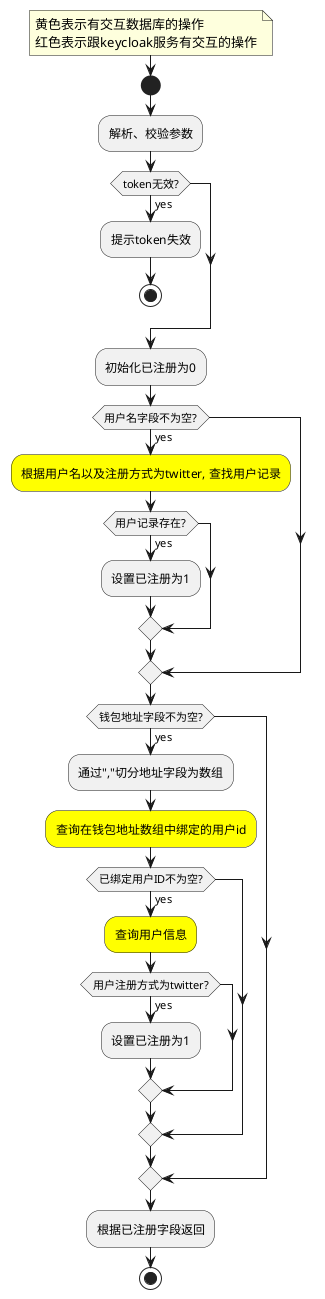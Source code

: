 @startuml
note right
    黄色表示有交互数据库的操作
    红色表示跟keycloak服务有交互的操作
end note
start
:解析、校验参数;
if (token无效?) then (yes)
    :提示token失效;
    stop
endif
:初始化已注册为0;
if (用户名字段不为空?) then (yes)
    #yellow:根据用户名以及注册方式为twitter, 查找用户记录;
    if (用户记录存在?) then (yes)
        :设置已注册为1;
    endif
endif
if (钱包地址字段不为空?) then (yes)
    :通过","切分地址字段为数组;
    #yellow:查询在钱包地址数组中绑定的用户id;
    if (已绑定用户ID不为空?) then (yes)
        #yellow:查询用户信息;
        if (用户注册方式为twitter?) then (yes)
            :设置已注册为1;
        endif
    endif
endif
:根据已注册字段返回;
stop
@enduml